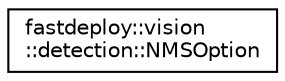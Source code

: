 digraph "Graphical Class Hierarchy"
{
  edge [fontname="Helvetica",fontsize="10",labelfontname="Helvetica",labelfontsize="10"];
  node [fontname="Helvetica",fontsize="10",shape=record];
  rankdir="LR";
  Node1 [label="fastdeploy::vision\l::detection::NMSOption",height=0.2,width=0.4,color="black", fillcolor="white", style="filled",URL="$structfastdeploy_1_1vision_1_1detection_1_1NMSOption.html",tooltip="Config for PaddleMultiClassNMS. "];
}

